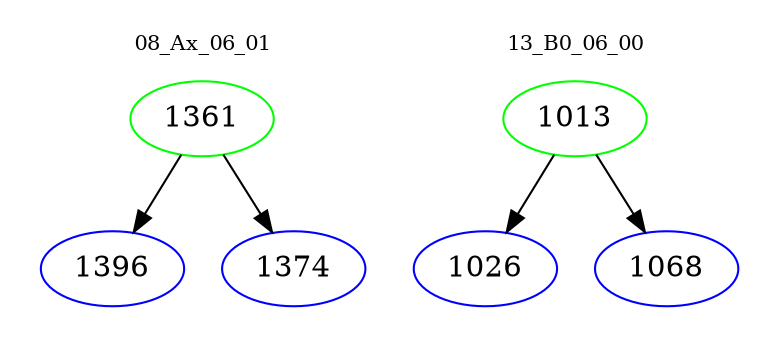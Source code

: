digraph{
subgraph cluster_0 {
color = white
label = "08_Ax_06_01";
fontsize=10;
T0_1361 [label="1361", color="green"]
T0_1361 -> T0_1396 [color="black"]
T0_1396 [label="1396", color="blue"]
T0_1361 -> T0_1374 [color="black"]
T0_1374 [label="1374", color="blue"]
}
subgraph cluster_1 {
color = white
label = "13_B0_06_00";
fontsize=10;
T1_1013 [label="1013", color="green"]
T1_1013 -> T1_1026 [color="black"]
T1_1026 [label="1026", color="blue"]
T1_1013 -> T1_1068 [color="black"]
T1_1068 [label="1068", color="blue"]
}
}
